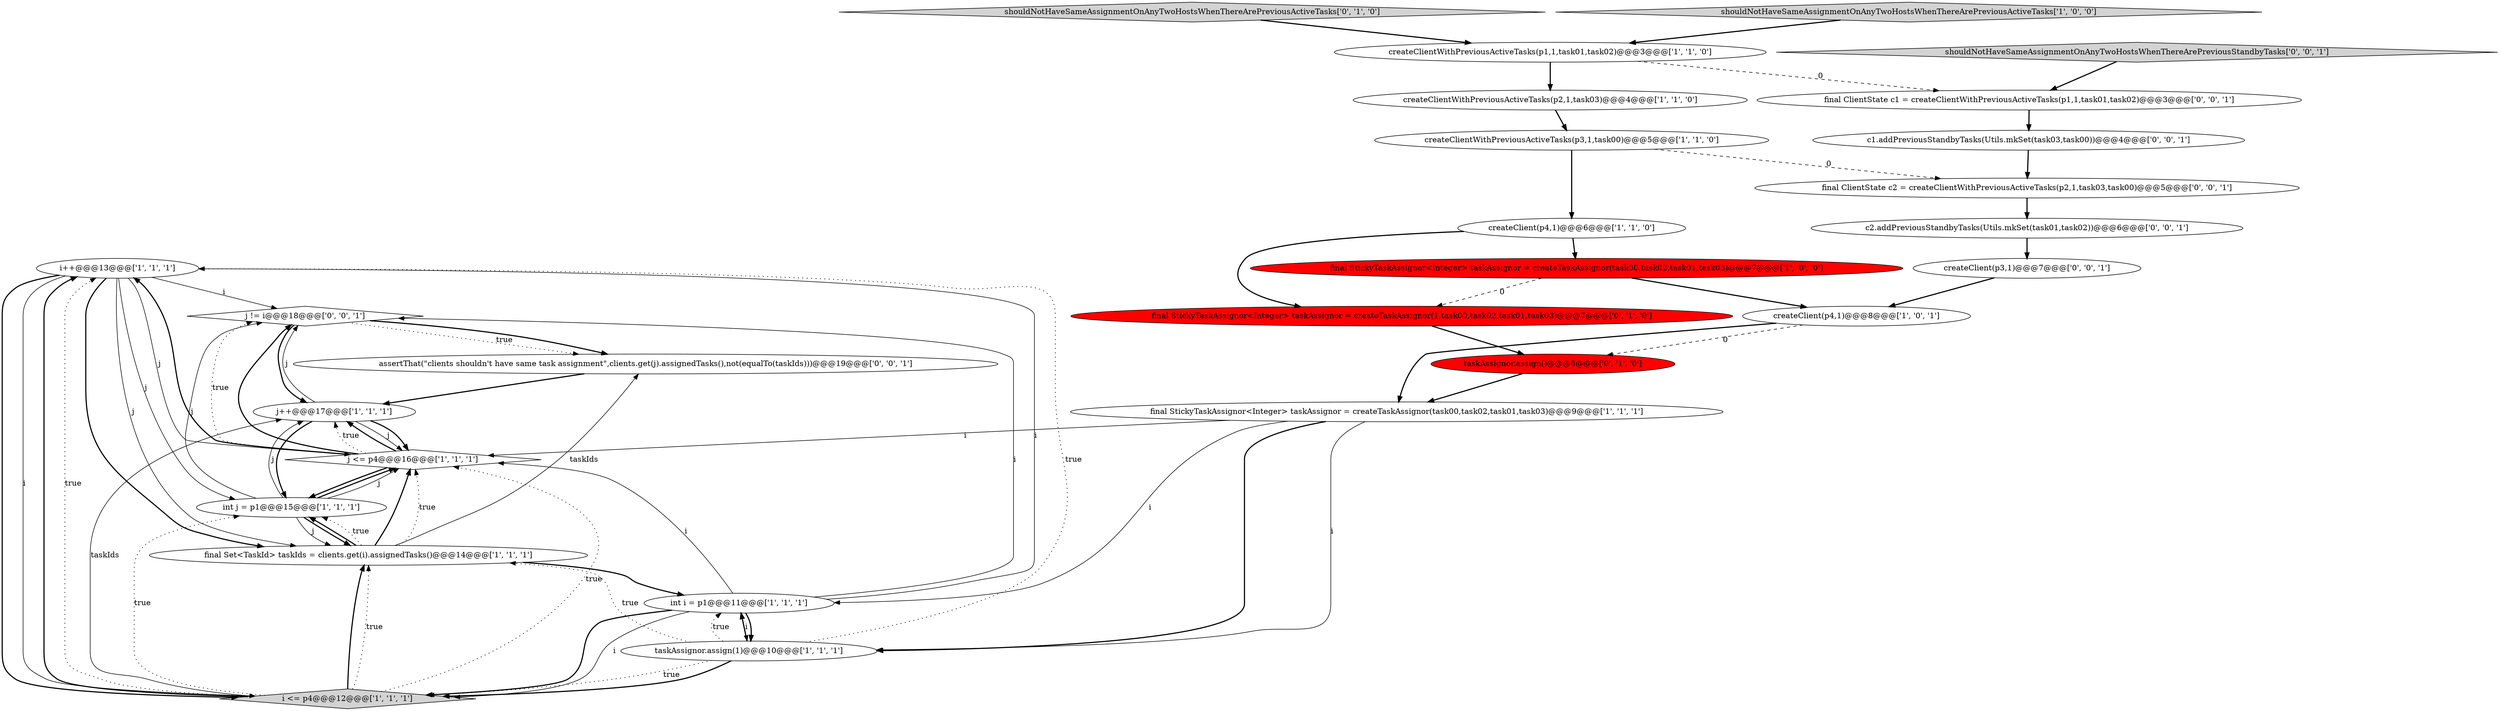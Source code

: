 digraph {
15 [style = filled, label = "i++@@@13@@@['1', '1', '1']", fillcolor = white, shape = ellipse image = "AAA0AAABBB1BBB"];
5 [style = filled, label = "createClient(p4,1)@@@8@@@['1', '0', '1']", fillcolor = white, shape = ellipse image = "AAA0AAABBB1BBB"];
17 [style = filled, label = "taskAssignor.assign()@@@8@@@['0', '1', '0']", fillcolor = red, shape = ellipse image = "AAA1AAABBB2BBB"];
22 [style = filled, label = "final ClientState c1 = createClientWithPreviousActiveTasks(p1,1,task01,task02)@@@3@@@['0', '0', '1']", fillcolor = white, shape = ellipse image = "AAA0AAABBB3BBB"];
1 [style = filled, label = "int i = p1@@@11@@@['1', '1', '1']", fillcolor = white, shape = ellipse image = "AAA0AAABBB1BBB"];
9 [style = filled, label = "createClientWithPreviousActiveTasks(p2,1,task03)@@@4@@@['1', '1', '0']", fillcolor = white, shape = ellipse image = "AAA0AAABBB1BBB"];
10 [style = filled, label = "taskAssignor.assign(1)@@@10@@@['1', '1', '1']", fillcolor = white, shape = ellipse image = "AAA0AAABBB1BBB"];
21 [style = filled, label = "shouldNotHaveSameAssignmentOnAnyTwoHostsWhenThereArePreviousStandbyTasks['0', '0', '1']", fillcolor = lightgray, shape = diamond image = "AAA0AAABBB3BBB"];
8 [style = filled, label = "final StickyTaskAssignor<Integer> taskAssignor = createTaskAssignor(task00,task02,task01,task03)@@@7@@@['1', '0', '0']", fillcolor = red, shape = ellipse image = "AAA1AAABBB1BBB"];
19 [style = filled, label = "assertThat(\"clients shouldn't have same task assignment\",clients.get(j).assignedTasks(),not(equalTo(taskIds)))@@@19@@@['0', '0', '1']", fillcolor = white, shape = ellipse image = "AAA0AAABBB3BBB"];
26 [style = filled, label = "j != i@@@18@@@['0', '0', '1']", fillcolor = white, shape = diamond image = "AAA0AAABBB3BBB"];
12 [style = filled, label = "int j = p1@@@15@@@['1', '1', '1']", fillcolor = white, shape = ellipse image = "AAA0AAABBB1BBB"];
11 [style = filled, label = "i <= p4@@@12@@@['1', '1', '1']", fillcolor = lightgray, shape = diamond image = "AAA0AAABBB1BBB"];
14 [style = filled, label = "createClient(p4,1)@@@6@@@['1', '1', '0']", fillcolor = white, shape = ellipse image = "AAA0AAABBB1BBB"];
2 [style = filled, label = "j++@@@17@@@['1', '1', '1']", fillcolor = white, shape = ellipse image = "AAA0AAABBB1BBB"];
6 [style = filled, label = "final Set<TaskId> taskIds = clients.get(i).assignedTasks()@@@14@@@['1', '1', '1']", fillcolor = white, shape = ellipse image = "AAA0AAABBB1BBB"];
16 [style = filled, label = "final StickyTaskAssignor<Integer> taskAssignor = createTaskAssignor(1,task00,task02,task01,task03)@@@7@@@['0', '1', '0']", fillcolor = red, shape = ellipse image = "AAA1AAABBB2BBB"];
7 [style = filled, label = "j <= p4@@@16@@@['1', '1', '1']", fillcolor = white, shape = diamond image = "AAA0AAABBB1BBB"];
25 [style = filled, label = "createClient(p3,1)@@@7@@@['0', '0', '1']", fillcolor = white, shape = ellipse image = "AAA0AAABBB3BBB"];
18 [style = filled, label = "shouldNotHaveSameAssignmentOnAnyTwoHostsWhenThereArePreviousActiveTasks['0', '1', '0']", fillcolor = lightgray, shape = diamond image = "AAA0AAABBB2BBB"];
4 [style = filled, label = "createClientWithPreviousActiveTasks(p3,1,task00)@@@5@@@['1', '1', '0']", fillcolor = white, shape = ellipse image = "AAA0AAABBB1BBB"];
23 [style = filled, label = "c2.addPreviousStandbyTasks(Utils.mkSet(task01,task02))@@@6@@@['0', '0', '1']", fillcolor = white, shape = ellipse image = "AAA0AAABBB3BBB"];
24 [style = filled, label = "c1.addPreviousStandbyTasks(Utils.mkSet(task03,task00))@@@4@@@['0', '0', '1']", fillcolor = white, shape = ellipse image = "AAA0AAABBB3BBB"];
13 [style = filled, label = "shouldNotHaveSameAssignmentOnAnyTwoHostsWhenThereArePreviousActiveTasks['1', '0', '0']", fillcolor = lightgray, shape = diamond image = "AAA0AAABBB1BBB"];
0 [style = filled, label = "final StickyTaskAssignor<Integer> taskAssignor = createTaskAssignor(task00,task02,task01,task03)@@@9@@@['1', '1', '1']", fillcolor = white, shape = ellipse image = "AAA0AAABBB1BBB"];
3 [style = filled, label = "createClientWithPreviousActiveTasks(p1,1,task01,task02)@@@3@@@['1', '1', '0']", fillcolor = white, shape = ellipse image = "AAA0AAABBB1BBB"];
20 [style = filled, label = "final ClientState c2 = createClientWithPreviousActiveTasks(p2,1,task03,task00)@@@5@@@['0', '0', '1']", fillcolor = white, shape = ellipse image = "AAA0AAABBB3BBB"];
14->16 [style = bold, label=""];
11->7 [style = dotted, label="true"];
15->6 [style = solid, label="j"];
7->2 [style = dotted, label="true"];
18->3 [style = bold, label=""];
23->25 [style = bold, label=""];
4->14 [style = bold, label=""];
12->6 [style = solid, label="j"];
10->6 [style = dotted, label="true"];
15->12 [style = solid, label="j"];
8->16 [style = dashed, label="0"];
7->12 [style = bold, label=""];
0->1 [style = solid, label="i"];
9->4 [style = bold, label=""];
11->6 [style = bold, label=""];
15->7 [style = solid, label="j"];
11->12 [style = dotted, label="true"];
11->2 [style = solid, label="taskIds"];
7->26 [style = dotted, label="true"];
2->26 [style = solid, label="j"];
26->19 [style = dotted, label="true"];
15->6 [style = bold, label=""];
3->22 [style = dashed, label="0"];
19->2 [style = bold, label=""];
16->17 [style = bold, label=""];
26->19 [style = bold, label=""];
12->6 [style = bold, label=""];
12->26 [style = solid, label="j"];
12->7 [style = bold, label=""];
1->15 [style = solid, label="i"];
11->15 [style = bold, label=""];
2->12 [style = bold, label=""];
1->11 [style = bold, label=""];
7->26 [style = bold, label=""];
24->20 [style = bold, label=""];
10->15 [style = dotted, label="true"];
3->9 [style = bold, label=""];
0->10 [style = solid, label="i"];
6->1 [style = bold, label=""];
12->7 [style = solid, label="j"];
26->2 [style = bold, label=""];
0->10 [style = bold, label=""];
2->7 [style = solid, label="j"];
17->0 [style = bold, label=""];
15->26 [style = solid, label="i"];
5->17 [style = dashed, label="0"];
20->23 [style = bold, label=""];
8->5 [style = bold, label=""];
5->0 [style = bold, label=""];
13->3 [style = bold, label=""];
15->11 [style = bold, label=""];
21->22 [style = bold, label=""];
10->11 [style = dotted, label="true"];
7->2 [style = bold, label=""];
11->6 [style = dotted, label="true"];
4->20 [style = dashed, label="0"];
1->26 [style = solid, label="i"];
1->10 [style = solid, label="i"];
12->2 [style = solid, label="j"];
6->7 [style = dotted, label="true"];
1->11 [style = solid, label="i"];
6->19 [style = solid, label="taskIds"];
7->15 [style = bold, label=""];
25->5 [style = bold, label=""];
14->8 [style = bold, label=""];
6->12 [style = dotted, label="true"];
10->1 [style = dotted, label="true"];
22->24 [style = bold, label=""];
2->7 [style = bold, label=""];
6->7 [style = bold, label=""];
11->15 [style = dotted, label="true"];
10->1 [style = bold, label=""];
1->10 [style = bold, label=""];
1->7 [style = solid, label="i"];
0->7 [style = solid, label="i"];
15->11 [style = solid, label="i"];
10->11 [style = bold, label=""];
6->12 [style = bold, label=""];
}
